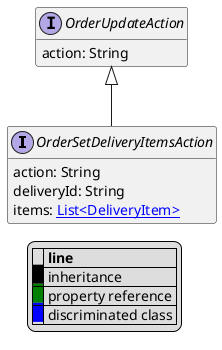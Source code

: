 @startuml

hide empty fields
hide empty methods
legend
|= |= line |
|<back:black>   </back>| inheritance |
|<back:green>   </back>| property reference |
|<back:blue>   </back>| discriminated class |
endlegend
interface OrderSetDeliveryItemsAction [[OrderSetDeliveryItemsAction.svg]] extends OrderUpdateAction {
    action: String
    deliveryId: String
    items: [[DeliveryItem.svg List<DeliveryItem>]]
}
interface OrderUpdateAction [[OrderUpdateAction.svg]]  {
    action: String
}





@enduml
